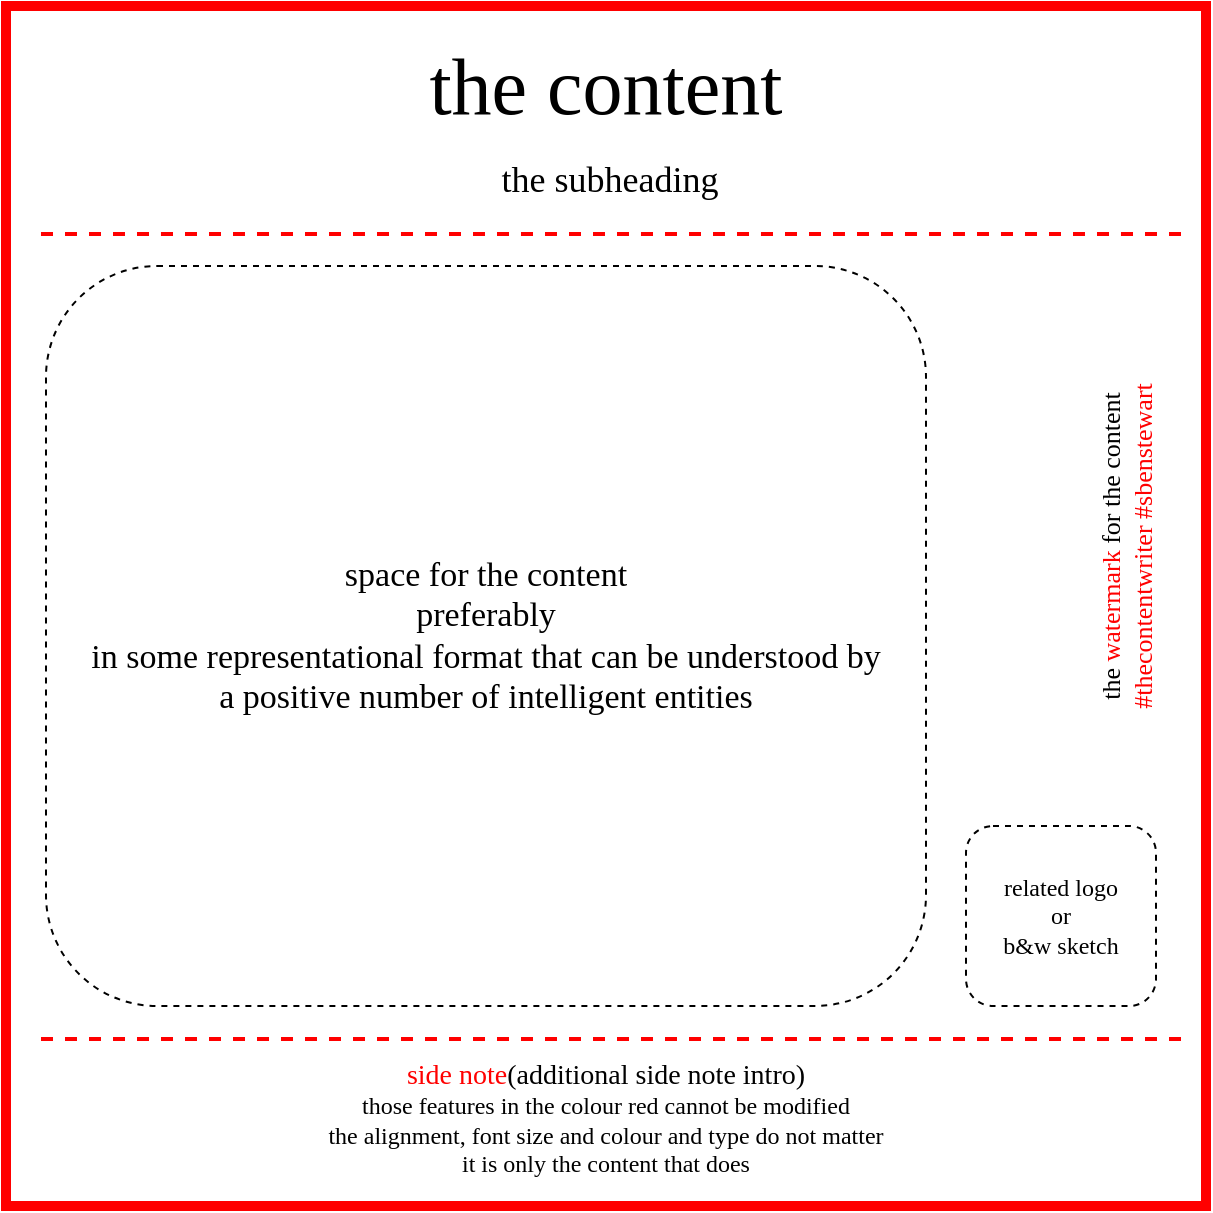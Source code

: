 <mxfile version="12.4.2" type="device" pages="1"><diagram id="dX7Dphyso45SB9-RoEhv" name="Page-1"><mxGraphModel dx="742" dy="491" grid="1" gridSize="10" guides="1" tooltips="1" connect="1" arrows="1" fold="1" page="1" pageScale="1" pageWidth="827" pageHeight="1169" math="0" shadow="0" extFonts="xkcd^https://fonts.googleapis.com/css?family=xkcd"><root><mxCell id="0"/><mxCell id="1" parent="0"/><mxCell id="nfxZPmU7g6QgWNAvG-ER-2" value="" style="whiteSpace=wrap;html=1;aspect=fixed;strokeWidth=5;fillColor=none;strokeColor=#FF0000;" parent="1" vertex="1"><mxGeometry x="210" y="90" width="600" height="600" as="geometry"/></mxCell><mxCell id="k-dpR7HA_-HZ3Fbqk2lw-17" value="&lt;font face=&quot;xkcd&quot;&gt;&lt;span style=&quot;font-size: 14px&quot;&gt;&lt;font color=&quot;#ff0000&quot;&gt;side note&lt;/font&gt;(additional side note intro)&lt;/span&gt;&lt;/font&gt;&lt;font face=&quot;xkcd&quot;&gt;&lt;br&gt;those features in the colour red cannot be modified&lt;br&gt;the alignment, font size and colour and type do not matter&lt;br&gt;it is only the content that does&lt;br&gt;&lt;/font&gt;" style="text;html=1;strokeColor=none;fillColor=none;align=center;verticalAlign=middle;whiteSpace=wrap;rounded=0;" parent="1" vertex="1"><mxGeometry x="210" y="606" width="600" height="80" as="geometry"/></mxCell><mxCell id="8b6ggLF4gSHIukh4vJdm-18" value="&lt;font face=&quot;xkcd&quot;&gt;&lt;span style=&quot;font-size: 40px&quot;&gt;the content&lt;/span&gt;&lt;br&gt;&lt;/font&gt;" style="text;html=1;strokeColor=none;fillColor=none;align=center;verticalAlign=middle;whiteSpace=wrap;rounded=0;" parent="1" vertex="1"><mxGeometry x="225" y="120" width="570" height="20" as="geometry"/></mxCell><mxCell id="8b6ggLF4gSHIukh4vJdm-24" value="&lt;font face=&quot;xkcd&quot;&gt;&lt;span style=&quot;font-size: 18px&quot;&gt;the subheading&lt;/span&gt;&lt;br&gt;&lt;/font&gt;" style="text;html=1;strokeColor=none;fillColor=none;align=center;verticalAlign=middle;whiteSpace=wrap;rounded=0;" parent="1" vertex="1"><mxGeometry x="271.5" y="167" width="480" height="20" as="geometry"/></mxCell><mxCell id="8b6ggLF4gSHIukh4vJdm-30" value="" style="endArrow=none;dashed=1;html=1;strokeWidth=2;strokeColor=#FF0000;" parent="1" edge="1"><mxGeometry width="50" height="50" relative="1" as="geometry"><mxPoint x="797.5" y="204" as="sourcePoint"/><mxPoint x="222.5" y="204" as="targetPoint"/></mxGeometry></mxCell><mxCell id="k-dpR7HA_-HZ3Fbqk2lw-16" value="" style="endArrow=none;dashed=1;html=1;strokeWidth=2;strokeColor=#FF0000;" parent="1" edge="1"><mxGeometry width="50" height="50" relative="1" as="geometry"><mxPoint x="797.5" y="606.5" as="sourcePoint"/><mxPoint x="222.5" y="606.5" as="targetPoint"/></mxGeometry></mxCell><mxCell id="euaHSMH8fYii958cPEId-22" style="edgeStyle=orthogonalEdgeStyle;rounded=0;orthogonalLoop=1;jettySize=auto;html=1;exitX=0.5;exitY=1;exitDx=0;exitDy=0;strokeWidth=2;" parent="1" edge="1"><mxGeometry relative="1" as="geometry"><mxPoint x="661" y="451" as="sourcePoint"/><mxPoint x="661" y="451" as="targetPoint"/></mxGeometry></mxCell><mxCell id="pKVuHFSoDqtFi99w7tCS-15" value="&lt;font face=&quot;xkcd&quot; style=&quot;font-size: 13px&quot;&gt;&lt;font style=&quot;font-size: 13px&quot;&gt;the &lt;font color=&quot;#ff0000&quot;&gt;watermark&lt;/font&gt; for the content&lt;br&gt;&lt;/font&gt;&lt;font color=&quot;#ff0000&quot;&gt;#thecontentwriter #sbenstewart&lt;/font&gt;&lt;br&gt;&lt;/font&gt;" style="text;html=1;strokeColor=none;fillColor=none;align=center;verticalAlign=middle;whiteSpace=wrap;rounded=0;rotation=-90;" parent="1" vertex="1"><mxGeometry x="640" y="350" width="260" height="20" as="geometry"/></mxCell><mxCell id="qWi21K7FTiny5l-xFqCw-1" value="&lt;font face=&quot;xkcd&quot;&gt;related logo &lt;br&gt;or&lt;br&gt;b&amp;amp;w sketch&lt;br&gt;&lt;/font&gt;" style="rounded=1;whiteSpace=wrap;html=1;dashed=1;fillColor=none;strokeWidth=1;strokeColor=#000000;" vertex="1" parent="1"><mxGeometry x="690" y="500" width="95" height="90" as="geometry"/></mxCell><mxCell id="qWi21K7FTiny5l-xFqCw-2" value="" style="rounded=1;whiteSpace=wrap;html=1;dashed=1;strokeColor=#000000;strokeWidth=1;fillColor=none;" vertex="1" parent="1"><mxGeometry x="230" y="220" width="440" height="370" as="geometry"/></mxCell><mxCell id="qWi21K7FTiny5l-xFqCw-3" value="&lt;font style=&quot;font-size: 17px&quot;&gt;space for the content&lt;br&gt;preferably &lt;br&gt;in some representational format that can be understood by a positive number of intelligent entities&lt;/font&gt;" style="text;html=1;strokeColor=none;fillColor=none;align=center;verticalAlign=middle;whiteSpace=wrap;rounded=0;dashed=1;fontFamily=xkcd;" vertex="1" parent="1"><mxGeometry x="250" y="340" width="400" height="130" as="geometry"/></mxCell></root></mxGraphModel></diagram></mxfile>